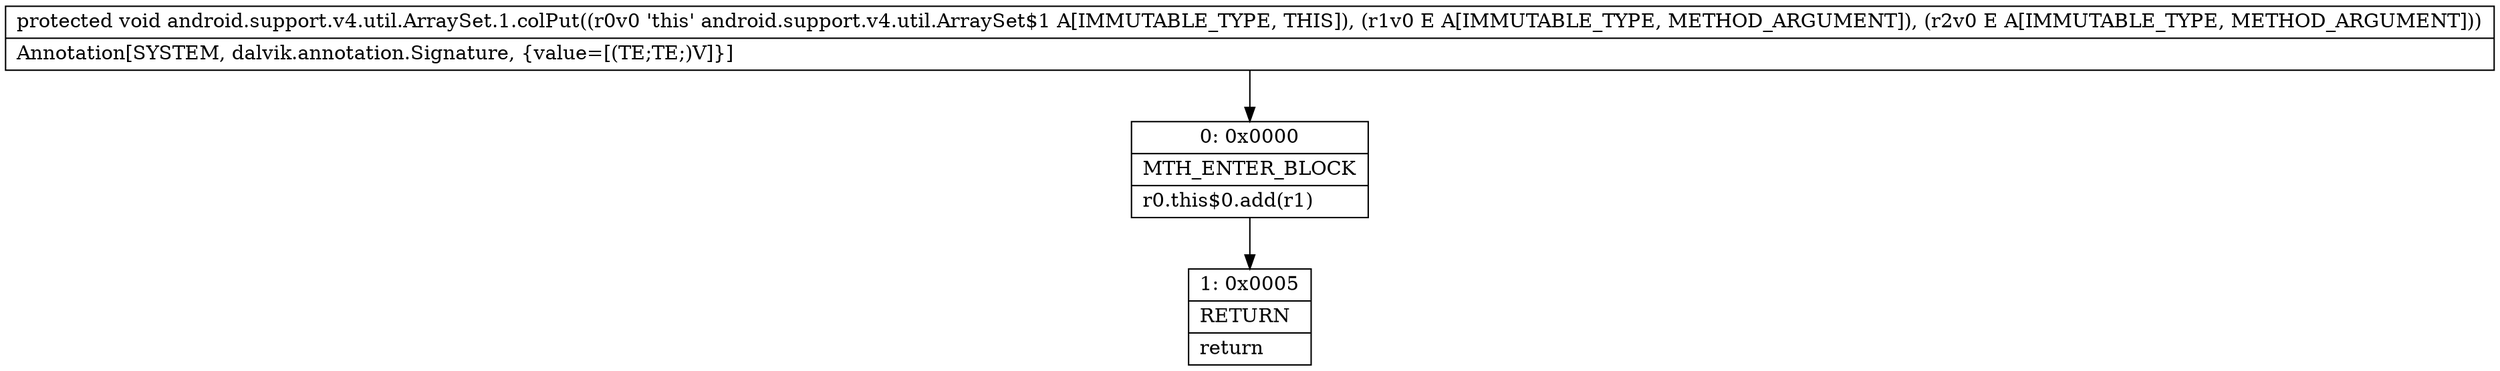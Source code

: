 digraph "CFG forandroid.support.v4.util.ArraySet.1.colPut(Ljava\/lang\/Object;Ljava\/lang\/Object;)V" {
Node_0 [shape=record,label="{0\:\ 0x0000|MTH_ENTER_BLOCK\l|r0.this$0.add(r1)\l}"];
Node_1 [shape=record,label="{1\:\ 0x0005|RETURN\l|return\l}"];
MethodNode[shape=record,label="{protected void android.support.v4.util.ArraySet.1.colPut((r0v0 'this' android.support.v4.util.ArraySet$1 A[IMMUTABLE_TYPE, THIS]), (r1v0 E A[IMMUTABLE_TYPE, METHOD_ARGUMENT]), (r2v0 E A[IMMUTABLE_TYPE, METHOD_ARGUMENT]))  | Annotation[SYSTEM, dalvik.annotation.Signature, \{value=[(TE;TE;)V]\}]\l}"];
MethodNode -> Node_0;
Node_0 -> Node_1;
}

